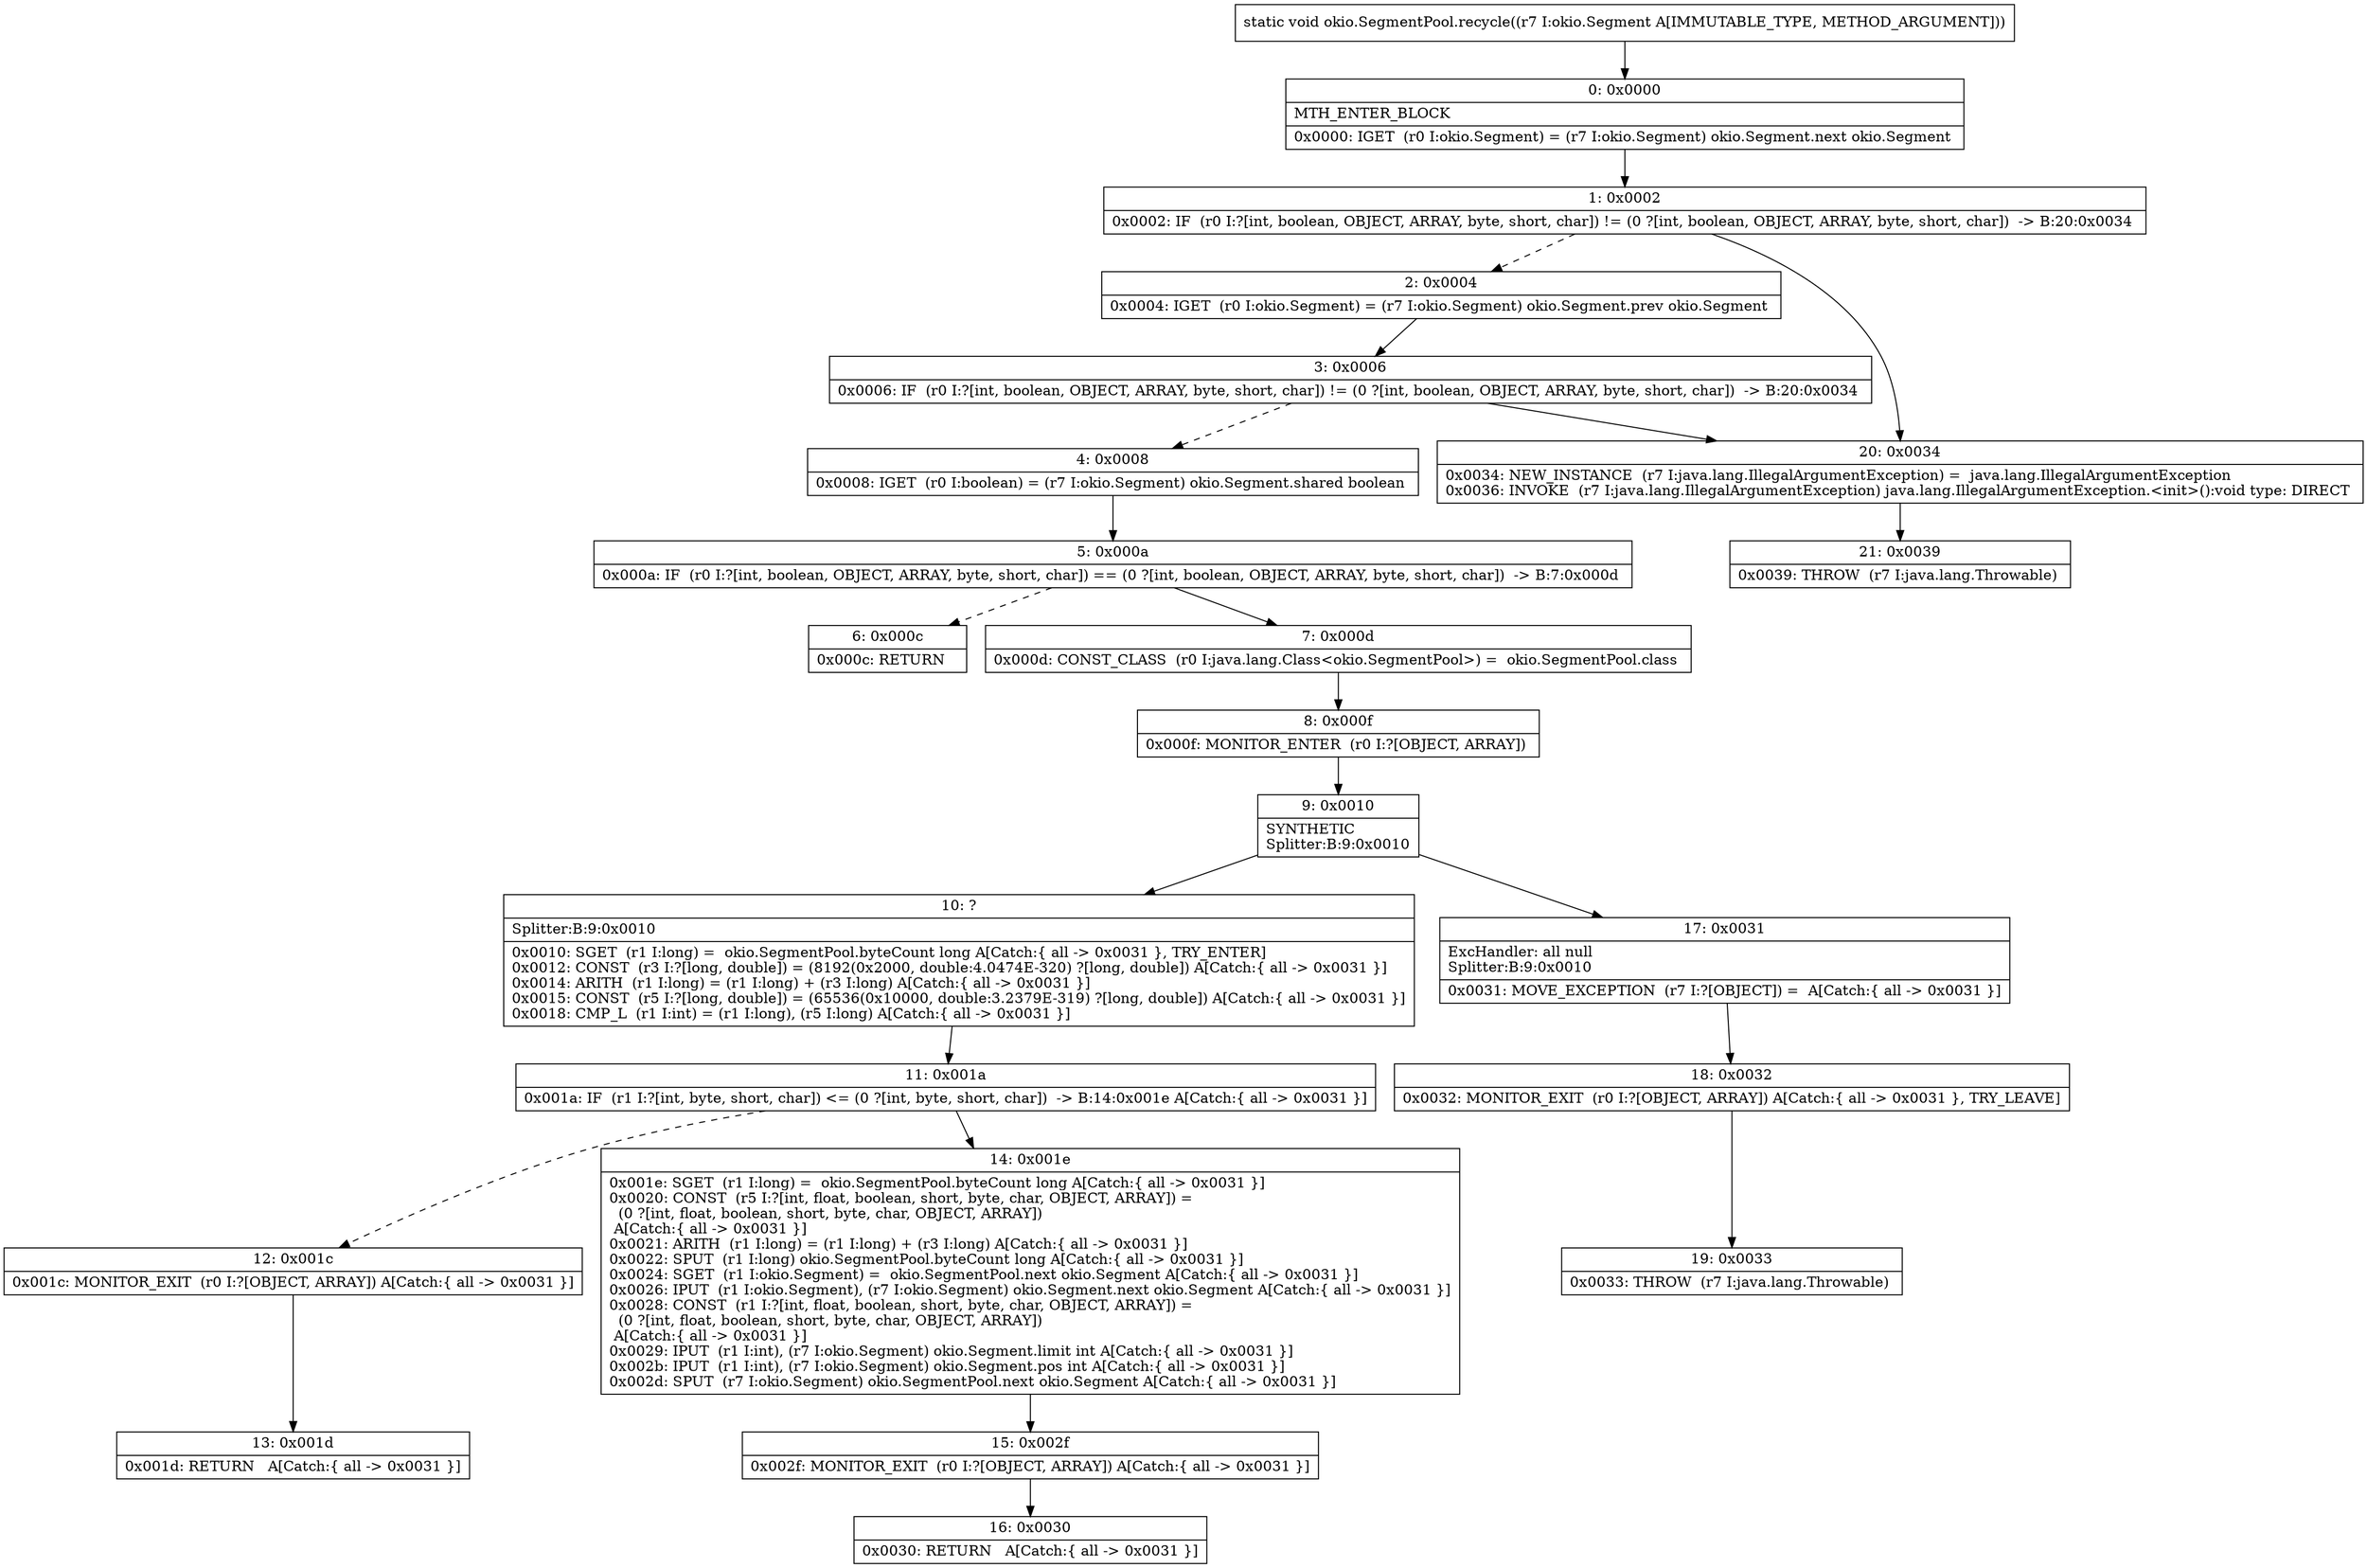 digraph "CFG forokio.SegmentPool.recycle(Lokio\/Segment;)V" {
Node_0 [shape=record,label="{0\:\ 0x0000|MTH_ENTER_BLOCK\l|0x0000: IGET  (r0 I:okio.Segment) = (r7 I:okio.Segment) okio.Segment.next okio.Segment \l}"];
Node_1 [shape=record,label="{1\:\ 0x0002|0x0002: IF  (r0 I:?[int, boolean, OBJECT, ARRAY, byte, short, char]) != (0 ?[int, boolean, OBJECT, ARRAY, byte, short, char])  \-\> B:20:0x0034 \l}"];
Node_2 [shape=record,label="{2\:\ 0x0004|0x0004: IGET  (r0 I:okio.Segment) = (r7 I:okio.Segment) okio.Segment.prev okio.Segment \l}"];
Node_3 [shape=record,label="{3\:\ 0x0006|0x0006: IF  (r0 I:?[int, boolean, OBJECT, ARRAY, byte, short, char]) != (0 ?[int, boolean, OBJECT, ARRAY, byte, short, char])  \-\> B:20:0x0034 \l}"];
Node_4 [shape=record,label="{4\:\ 0x0008|0x0008: IGET  (r0 I:boolean) = (r7 I:okio.Segment) okio.Segment.shared boolean \l}"];
Node_5 [shape=record,label="{5\:\ 0x000a|0x000a: IF  (r0 I:?[int, boolean, OBJECT, ARRAY, byte, short, char]) == (0 ?[int, boolean, OBJECT, ARRAY, byte, short, char])  \-\> B:7:0x000d \l}"];
Node_6 [shape=record,label="{6\:\ 0x000c|0x000c: RETURN   \l}"];
Node_7 [shape=record,label="{7\:\ 0x000d|0x000d: CONST_CLASS  (r0 I:java.lang.Class\<okio.SegmentPool\>) =  okio.SegmentPool.class \l}"];
Node_8 [shape=record,label="{8\:\ 0x000f|0x000f: MONITOR_ENTER  (r0 I:?[OBJECT, ARRAY]) \l}"];
Node_9 [shape=record,label="{9\:\ 0x0010|SYNTHETIC\lSplitter:B:9:0x0010\l}"];
Node_10 [shape=record,label="{10\:\ ?|Splitter:B:9:0x0010\l|0x0010: SGET  (r1 I:long) =  okio.SegmentPool.byteCount long A[Catch:\{ all \-\> 0x0031 \}, TRY_ENTER]\l0x0012: CONST  (r3 I:?[long, double]) = (8192(0x2000, double:4.0474E\-320) ?[long, double]) A[Catch:\{ all \-\> 0x0031 \}]\l0x0014: ARITH  (r1 I:long) = (r1 I:long) + (r3 I:long) A[Catch:\{ all \-\> 0x0031 \}]\l0x0015: CONST  (r5 I:?[long, double]) = (65536(0x10000, double:3.2379E\-319) ?[long, double]) A[Catch:\{ all \-\> 0x0031 \}]\l0x0018: CMP_L  (r1 I:int) = (r1 I:long), (r5 I:long) A[Catch:\{ all \-\> 0x0031 \}]\l}"];
Node_11 [shape=record,label="{11\:\ 0x001a|0x001a: IF  (r1 I:?[int, byte, short, char]) \<= (0 ?[int, byte, short, char])  \-\> B:14:0x001e A[Catch:\{ all \-\> 0x0031 \}]\l}"];
Node_12 [shape=record,label="{12\:\ 0x001c|0x001c: MONITOR_EXIT  (r0 I:?[OBJECT, ARRAY]) A[Catch:\{ all \-\> 0x0031 \}]\l}"];
Node_13 [shape=record,label="{13\:\ 0x001d|0x001d: RETURN   A[Catch:\{ all \-\> 0x0031 \}]\l}"];
Node_14 [shape=record,label="{14\:\ 0x001e|0x001e: SGET  (r1 I:long) =  okio.SegmentPool.byteCount long A[Catch:\{ all \-\> 0x0031 \}]\l0x0020: CONST  (r5 I:?[int, float, boolean, short, byte, char, OBJECT, ARRAY]) = \l  (0 ?[int, float, boolean, short, byte, char, OBJECT, ARRAY])\l A[Catch:\{ all \-\> 0x0031 \}]\l0x0021: ARITH  (r1 I:long) = (r1 I:long) + (r3 I:long) A[Catch:\{ all \-\> 0x0031 \}]\l0x0022: SPUT  (r1 I:long) okio.SegmentPool.byteCount long A[Catch:\{ all \-\> 0x0031 \}]\l0x0024: SGET  (r1 I:okio.Segment) =  okio.SegmentPool.next okio.Segment A[Catch:\{ all \-\> 0x0031 \}]\l0x0026: IPUT  (r1 I:okio.Segment), (r7 I:okio.Segment) okio.Segment.next okio.Segment A[Catch:\{ all \-\> 0x0031 \}]\l0x0028: CONST  (r1 I:?[int, float, boolean, short, byte, char, OBJECT, ARRAY]) = \l  (0 ?[int, float, boolean, short, byte, char, OBJECT, ARRAY])\l A[Catch:\{ all \-\> 0x0031 \}]\l0x0029: IPUT  (r1 I:int), (r7 I:okio.Segment) okio.Segment.limit int A[Catch:\{ all \-\> 0x0031 \}]\l0x002b: IPUT  (r1 I:int), (r7 I:okio.Segment) okio.Segment.pos int A[Catch:\{ all \-\> 0x0031 \}]\l0x002d: SPUT  (r7 I:okio.Segment) okio.SegmentPool.next okio.Segment A[Catch:\{ all \-\> 0x0031 \}]\l}"];
Node_15 [shape=record,label="{15\:\ 0x002f|0x002f: MONITOR_EXIT  (r0 I:?[OBJECT, ARRAY]) A[Catch:\{ all \-\> 0x0031 \}]\l}"];
Node_16 [shape=record,label="{16\:\ 0x0030|0x0030: RETURN   A[Catch:\{ all \-\> 0x0031 \}]\l}"];
Node_17 [shape=record,label="{17\:\ 0x0031|ExcHandler: all null\lSplitter:B:9:0x0010\l|0x0031: MOVE_EXCEPTION  (r7 I:?[OBJECT]) =  A[Catch:\{ all \-\> 0x0031 \}]\l}"];
Node_18 [shape=record,label="{18\:\ 0x0032|0x0032: MONITOR_EXIT  (r0 I:?[OBJECT, ARRAY]) A[Catch:\{ all \-\> 0x0031 \}, TRY_LEAVE]\l}"];
Node_19 [shape=record,label="{19\:\ 0x0033|0x0033: THROW  (r7 I:java.lang.Throwable) \l}"];
Node_20 [shape=record,label="{20\:\ 0x0034|0x0034: NEW_INSTANCE  (r7 I:java.lang.IllegalArgumentException) =  java.lang.IllegalArgumentException \l0x0036: INVOKE  (r7 I:java.lang.IllegalArgumentException) java.lang.IllegalArgumentException.\<init\>():void type: DIRECT \l}"];
Node_21 [shape=record,label="{21\:\ 0x0039|0x0039: THROW  (r7 I:java.lang.Throwable) \l}"];
MethodNode[shape=record,label="{static void okio.SegmentPool.recycle((r7 I:okio.Segment A[IMMUTABLE_TYPE, METHOD_ARGUMENT])) }"];
MethodNode -> Node_0;
Node_0 -> Node_1;
Node_1 -> Node_2[style=dashed];
Node_1 -> Node_20;
Node_2 -> Node_3;
Node_3 -> Node_4[style=dashed];
Node_3 -> Node_20;
Node_4 -> Node_5;
Node_5 -> Node_6[style=dashed];
Node_5 -> Node_7;
Node_7 -> Node_8;
Node_8 -> Node_9;
Node_9 -> Node_10;
Node_9 -> Node_17;
Node_10 -> Node_11;
Node_11 -> Node_12[style=dashed];
Node_11 -> Node_14;
Node_12 -> Node_13;
Node_14 -> Node_15;
Node_15 -> Node_16;
Node_17 -> Node_18;
Node_18 -> Node_19;
Node_20 -> Node_21;
}

